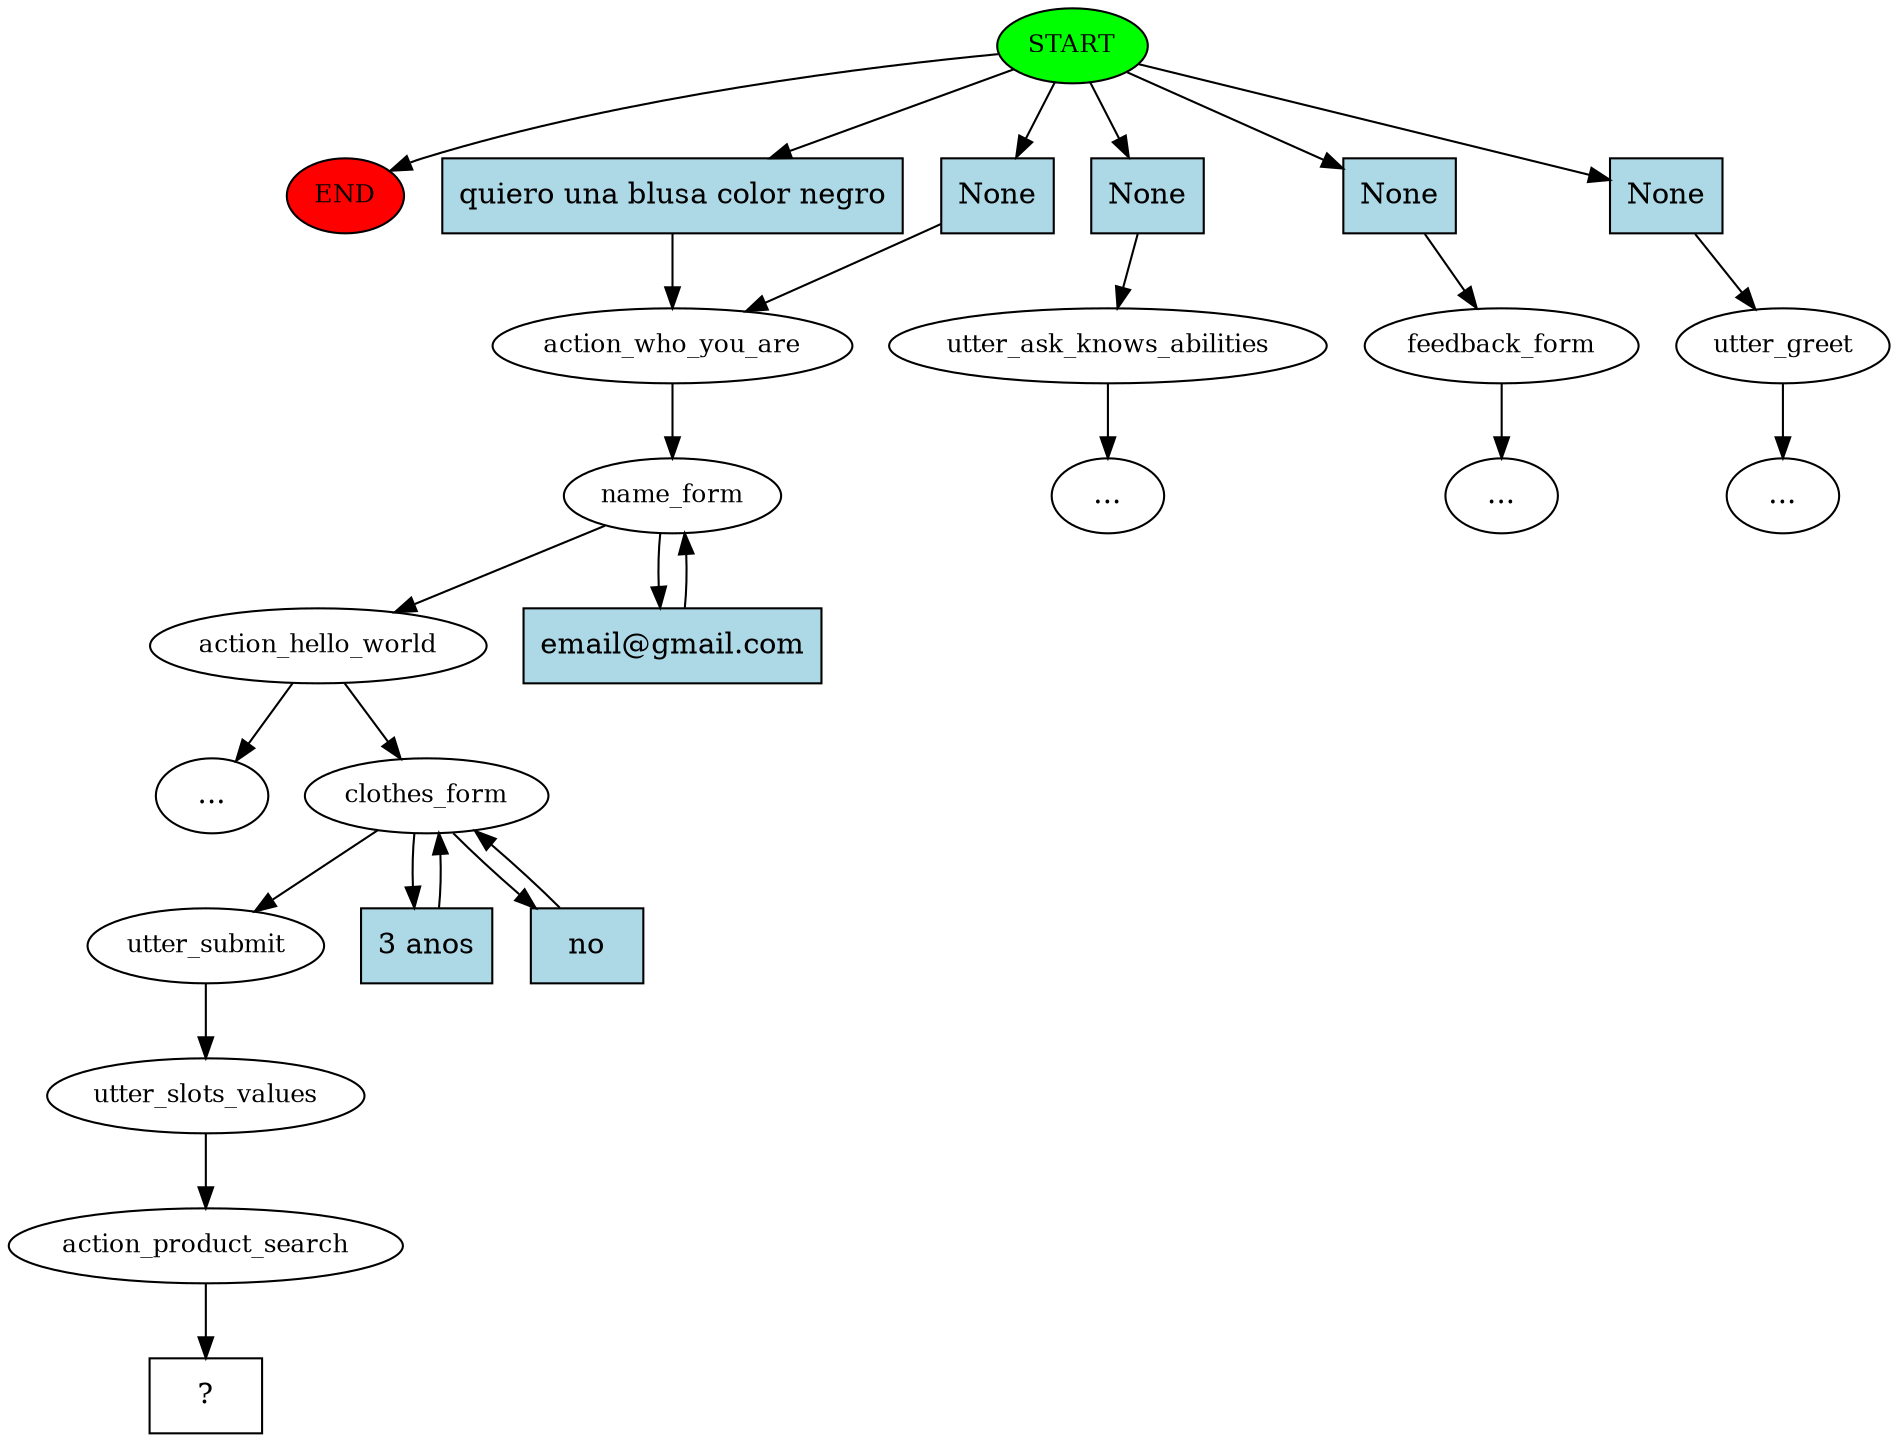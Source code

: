 digraph  {
0 [class="start active", fillcolor=green, fontsize=12, label=START, style=filled];
"-1" [class=end, fillcolor=red, fontsize=12, label=END, style=filled];
1 [class=active, fontsize=12, label=action_who_you_are];
2 [class=active, fontsize=12, label=name_form];
3 [class=active, fontsize=12, label=action_hello_world];
"-4" [class=ellipsis, label="..."];
7 [class="", fontsize=12, label=utter_ask_knows_abilities];
"-5" [class=ellipsis, label="..."];
8 [class="", fontsize=12, label=feedback_form];
"-6" [class=ellipsis, label="..."];
9 [class="", fontsize=12, label=utter_greet];
"-8" [class=ellipsis, label="..."];
16 [class=active, fontsize=12, label=clothes_form];
19 [class=active, fontsize=12, label=utter_submit];
20 [class=active, fontsize=12, label=utter_slots_values];
21 [class=active, fontsize=12, label=action_product_search];
22 [class="intent dashed active", label="  ?  ", shape=rect];
23 [class="intent active", fillcolor=lightblue, label="quiero una blusa color negro", shape=rect, style=filled];
24 [class=intent, fillcolor=lightblue, label=None, shape=rect, style=filled];
25 [class=intent, fillcolor=lightblue, label=None, shape=rect, style=filled];
26 [class=intent, fillcolor=lightblue, label=None, shape=rect, style=filled];
27 [class=intent, fillcolor=lightblue, label=None, shape=rect, style=filled];
28 [class="intent active", fillcolor=lightblue, label="email@gmail.com", shape=rect, style=filled];
29 [class="intent active", fillcolor=lightblue, label="3 anos", shape=rect, style=filled];
30 [class="intent active", fillcolor=lightblue, label=no, shape=rect, style=filled];
0 -> "-1"  [class="", key=NONE, label=""];
0 -> 23  [class=active, key=0];
0 -> 24  [class="", key=0];
0 -> 25  [class="", key=0];
0 -> 26  [class="", key=0];
0 -> 27  [class="", key=0];
1 -> 2  [class=active, key=NONE, label=""];
2 -> 3  [class=active, key=NONE, label=""];
2 -> 28  [class=active, key=0];
3 -> "-4"  [class="", key=NONE, label=""];
3 -> 16  [class=active, key=NONE, label=""];
7 -> "-5"  [class="", key=NONE, label=""];
8 -> "-6"  [class="", key=NONE, label=""];
9 -> "-8"  [class="", key=NONE, label=""];
16 -> 19  [class=active, key=NONE, label=""];
16 -> 29  [class=active, key=0];
16 -> 30  [class=active, key=0];
19 -> 20  [class=active, key=NONE, label=""];
20 -> 21  [class=active, key=NONE, label=""];
21 -> 22  [class=active, key=NONE, label=""];
23 -> 1  [class=active, key=0];
24 -> 1  [class="", key=0];
25 -> 7  [class="", key=0];
26 -> 8  [class="", key=0];
27 -> 9  [class="", key=0];
28 -> 2  [class=active, key=0];
29 -> 16  [class=active, key=0];
30 -> 16  [class=active, key=0];
}
